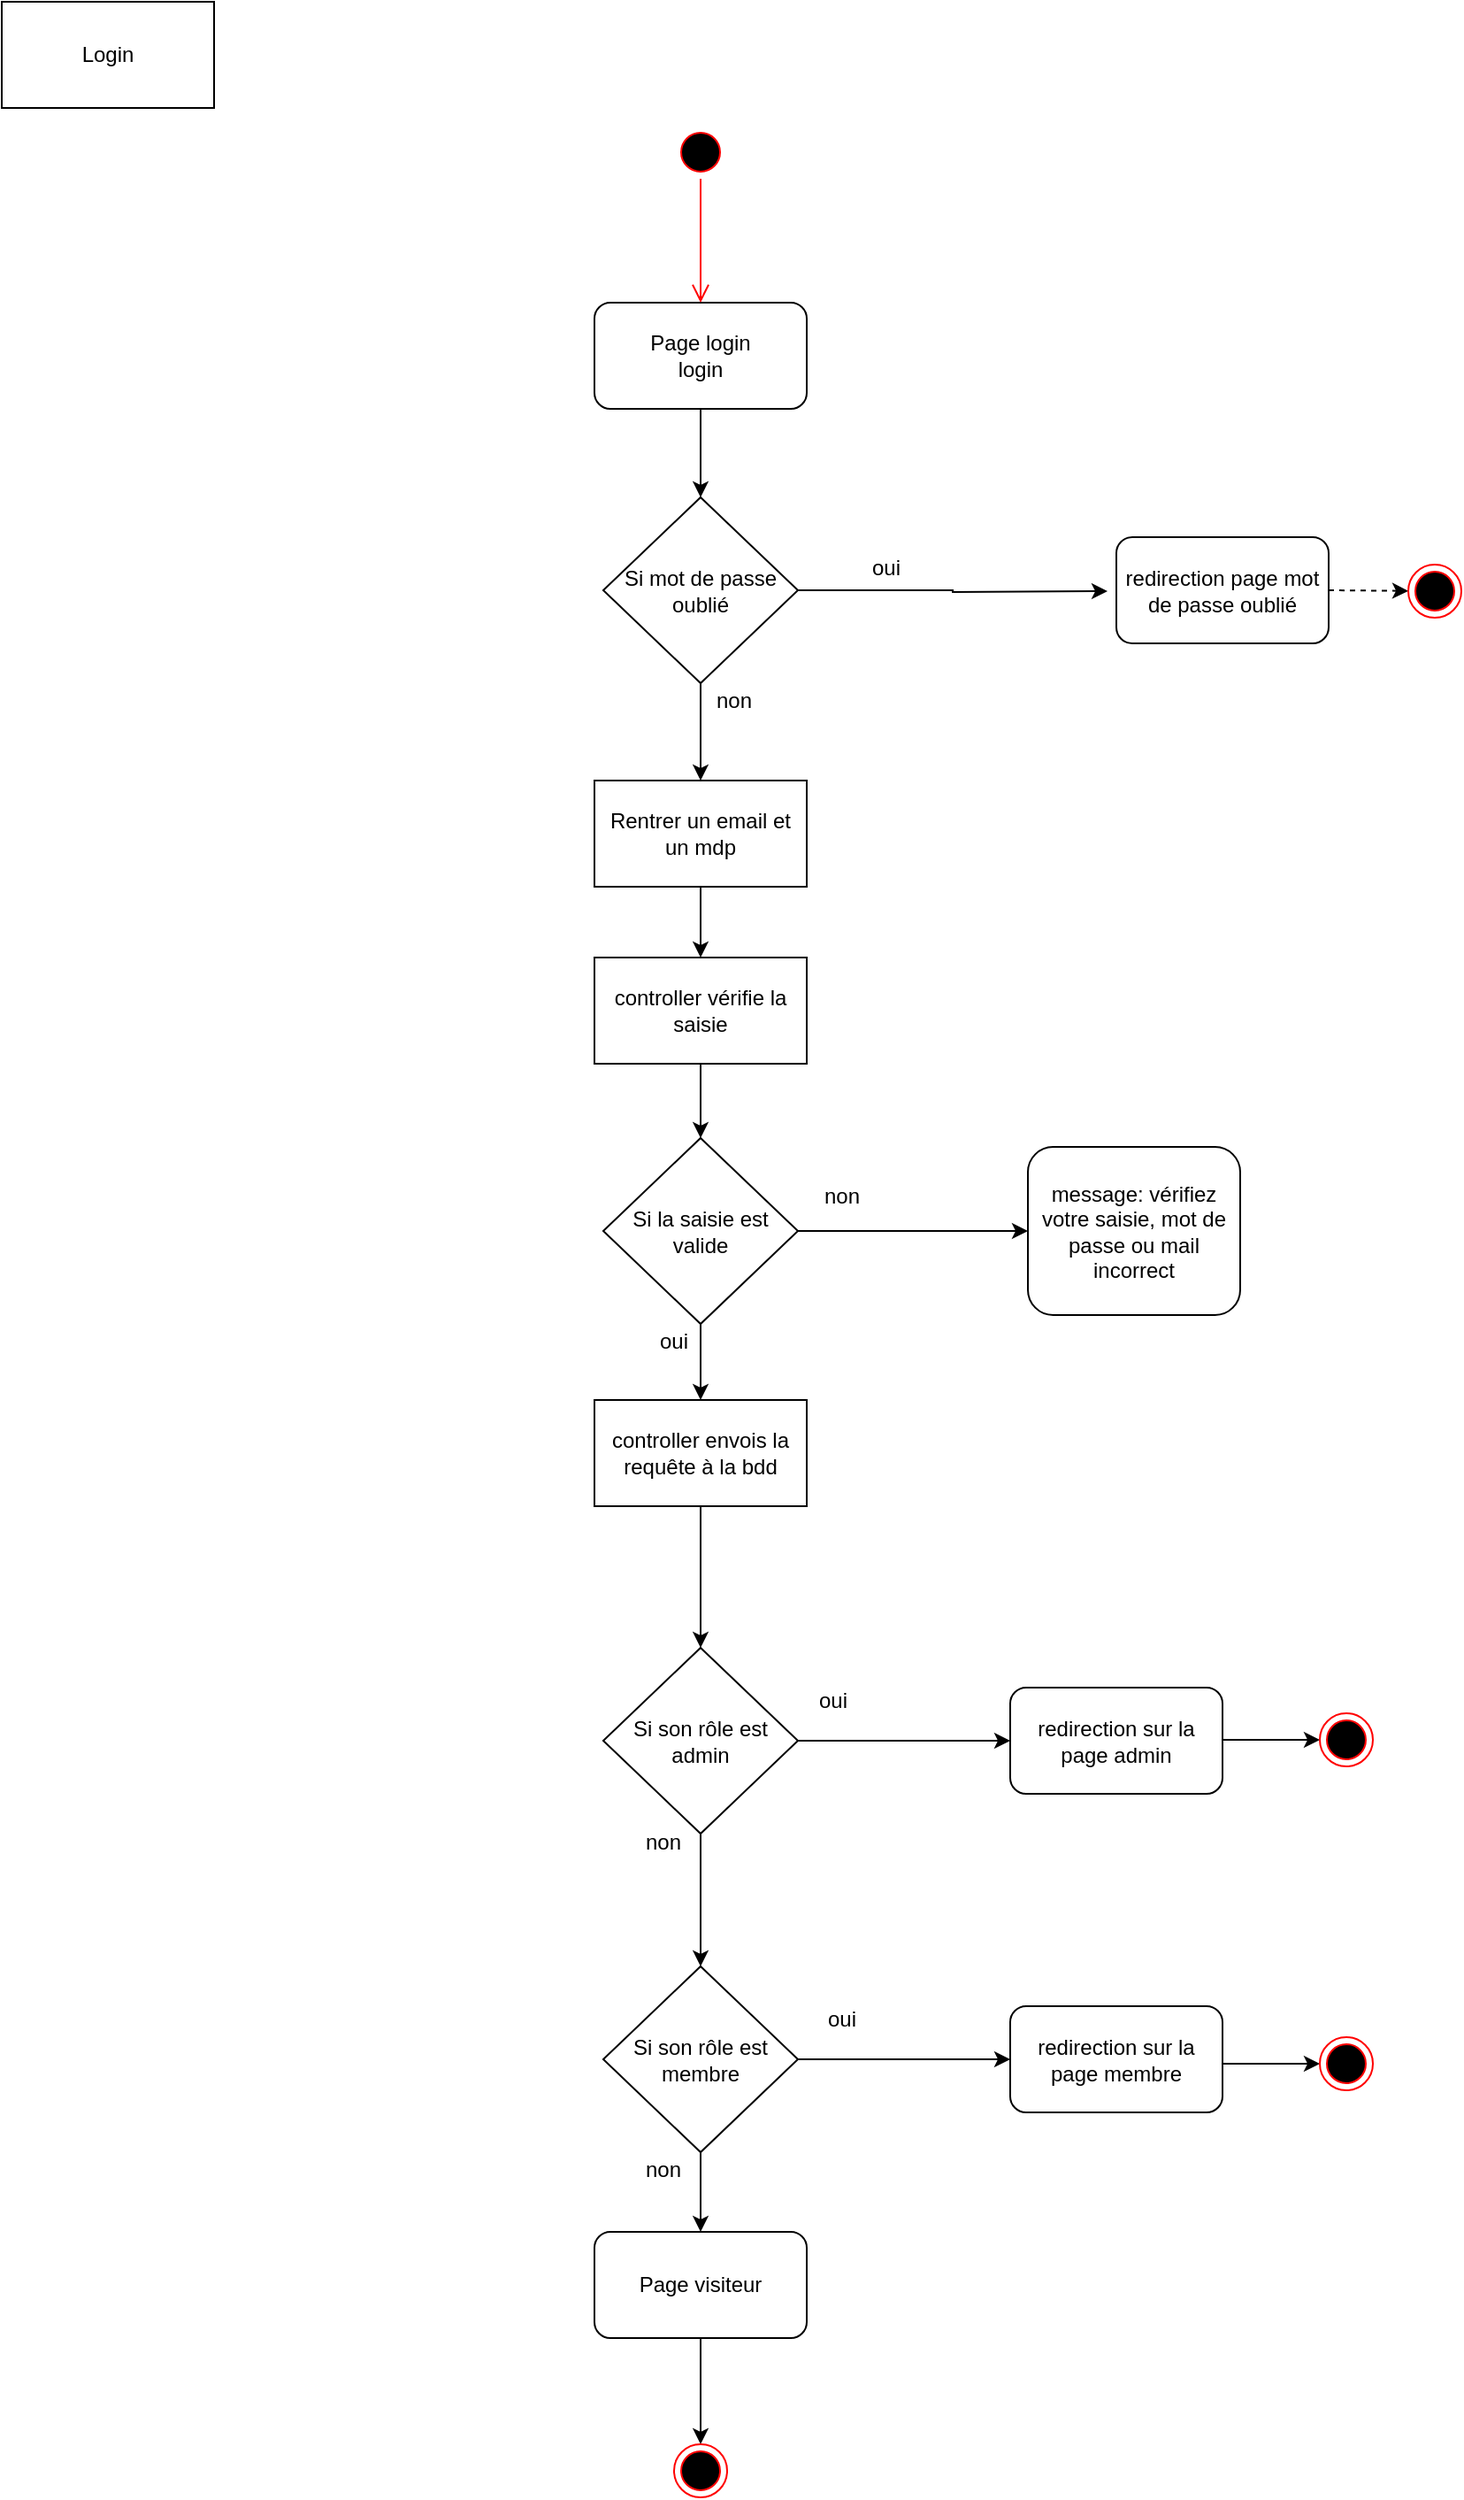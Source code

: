 <mxfile version="15.0.6" type="device"><diagram id="ADxqSZvATQaEGepQJPvr" name="Page-1"><mxGraphModel dx="868" dy="1541" grid="1" gridSize="10" guides="1" tooltips="1" connect="1" arrows="1" fold="1" page="1" pageScale="1" pageWidth="827" pageHeight="1169" math="0" shadow="0"><root><mxCell id="0"/><mxCell id="1" parent="0"/><mxCell id="87oujnaeXBPrsPtGK4EP-1" value="Login" style="rounded=0;whiteSpace=wrap;html=1;" parent="1" vertex="1"><mxGeometry y="-110" width="120" height="60" as="geometry"/></mxCell><mxCell id="87oujnaeXBPrsPtGK4EP-2" value="&lt;div&gt;Page login&lt;/div&gt;&lt;div&gt;login&lt;br&gt;&lt;/div&gt;" style="rounded=1;whiteSpace=wrap;html=1;" parent="1" vertex="1"><mxGeometry x="335" y="60" width="120" height="60" as="geometry"/></mxCell><mxCell id="87oujnaeXBPrsPtGK4EP-16" value="" style="edgeStyle=orthogonalEdgeStyle;rounded=0;orthogonalLoop=1;jettySize=auto;html=1;" parent="1" source="87oujnaeXBPrsPtGK4EP-3" target="87oujnaeXBPrsPtGK4EP-4" edge="1"><mxGeometry relative="1" as="geometry"/></mxCell><mxCell id="87oujnaeXBPrsPtGK4EP-3" value="Rentrer un email et un mdp " style="rounded=0;whiteSpace=wrap;html=1;" parent="1" vertex="1"><mxGeometry x="335" y="330" width="120" height="60" as="geometry"/></mxCell><mxCell id="87oujnaeXBPrsPtGK4EP-17" value="" style="edgeStyle=orthogonalEdgeStyle;rounded=0;orthogonalLoop=1;jettySize=auto;html=1;" parent="1" source="87oujnaeXBPrsPtGK4EP-4" target="87oujnaeXBPrsPtGK4EP-5" edge="1"><mxGeometry relative="1" as="geometry"/></mxCell><mxCell id="87oujnaeXBPrsPtGK4EP-4" value="controller vérifie la saisie" style="rounded=0;whiteSpace=wrap;html=1;" parent="1" vertex="1"><mxGeometry x="335" y="430" width="120" height="60" as="geometry"/></mxCell><mxCell id="87oujnaeXBPrsPtGK4EP-18" value="" style="edgeStyle=orthogonalEdgeStyle;rounded=0;orthogonalLoop=1;jettySize=auto;html=1;" parent="1" source="87oujnaeXBPrsPtGK4EP-5" target="87oujnaeXBPrsPtGK4EP-6" edge="1"><mxGeometry relative="1" as="geometry"/></mxCell><mxCell id="87oujnaeXBPrsPtGK4EP-19" value="" style="edgeStyle=orthogonalEdgeStyle;rounded=0;orthogonalLoop=1;jettySize=auto;html=1;" parent="1" source="87oujnaeXBPrsPtGK4EP-5" target="87oujnaeXBPrsPtGK4EP-7" edge="1"><mxGeometry relative="1" as="geometry"/></mxCell><mxCell id="87oujnaeXBPrsPtGK4EP-5" value="Si la saisie est valide" style="rhombus;whiteSpace=wrap;html=1;" parent="1" vertex="1"><mxGeometry x="340" y="532" width="110" height="105" as="geometry"/></mxCell><mxCell id="87oujnaeXBPrsPtGK4EP-6" value="message: vérifiez votre saisie, mot de passe ou mail incorrect" style="rounded=1;whiteSpace=wrap;html=1;" parent="1" vertex="1"><mxGeometry x="580" y="537" width="120" height="95" as="geometry"/></mxCell><mxCell id="87oujnaeXBPrsPtGK4EP-20" value="" style="edgeStyle=orthogonalEdgeStyle;rounded=0;orthogonalLoop=1;jettySize=auto;html=1;" parent="1" source="87oujnaeXBPrsPtGK4EP-7" edge="1"><mxGeometry relative="1" as="geometry"><mxPoint x="395" y="820" as="targetPoint"/><Array as="points"><mxPoint x="395" y="800"/></Array></mxGeometry></mxCell><mxCell id="87oujnaeXBPrsPtGK4EP-7" value="controller envois la requête à la bdd" style="rounded=0;whiteSpace=wrap;html=1;" parent="1" vertex="1"><mxGeometry x="335" y="680" width="120" height="60" as="geometry"/></mxCell><mxCell id="87oujnaeXBPrsPtGK4EP-21" value="" style="edgeStyle=orthogonalEdgeStyle;rounded=0;orthogonalLoop=1;jettySize=auto;html=1;" parent="1" source="87oujnaeXBPrsPtGK4EP-8" edge="1"><mxGeometry relative="1" as="geometry"><mxPoint x="625" y="223" as="targetPoint"/></mxGeometry></mxCell><mxCell id="87oujnaeXBPrsPtGK4EP-8" value="Si mot de passe oublié" style="rhombus;whiteSpace=wrap;html=1;" parent="1" vertex="1"><mxGeometry x="340" y="170" width="110" height="105" as="geometry"/></mxCell><mxCell id="87oujnaeXBPrsPtGK4EP-9" value="redirection page mot de passe oublié" style="rounded=1;whiteSpace=wrap;html=1;" parent="1" vertex="1"><mxGeometry x="630" y="192.5" width="120" height="60" as="geometry"/></mxCell><mxCell id="87oujnaeXBPrsPtGK4EP-13" value="" style="ellipse;html=1;shape=startState;fillColor=#000000;strokeColor=#ff0000;" parent="1" vertex="1"><mxGeometry x="380" y="-40" width="30" height="30" as="geometry"/></mxCell><mxCell id="87oujnaeXBPrsPtGK4EP-14" value="" style="edgeStyle=orthogonalEdgeStyle;html=1;verticalAlign=bottom;endArrow=open;endSize=8;strokeColor=#ff0000;" parent="1" source="87oujnaeXBPrsPtGK4EP-13" edge="1"><mxGeometry relative="1" as="geometry"><mxPoint x="395" y="60" as="targetPoint"/></mxGeometry></mxCell><mxCell id="87oujnaeXBPrsPtGK4EP-31" value="" style="edgeStyle=orthogonalEdgeStyle;rounded=0;orthogonalLoop=1;jettySize=auto;html=1;" parent="1" source="87oujnaeXBPrsPtGK4EP-23" target="87oujnaeXBPrsPtGK4EP-30" edge="1"><mxGeometry relative="1" as="geometry"/></mxCell><mxCell id="87oujnaeXBPrsPtGK4EP-35" value="" style="edgeStyle=orthogonalEdgeStyle;rounded=0;orthogonalLoop=1;jettySize=auto;html=1;" parent="1" source="87oujnaeXBPrsPtGK4EP-23" target="87oujnaeXBPrsPtGK4EP-33" edge="1"><mxGeometry relative="1" as="geometry"/></mxCell><mxCell id="87oujnaeXBPrsPtGK4EP-23" value="Si son rôle est admin" style="rhombus;whiteSpace=wrap;html=1;" parent="1" vertex="1"><mxGeometry x="340" y="820" width="110" height="105" as="geometry"/></mxCell><mxCell id="87oujnaeXBPrsPtGK4EP-36" value="" style="edgeStyle=orthogonalEdgeStyle;rounded=0;orthogonalLoop=1;jettySize=auto;html=1;" parent="1" source="87oujnaeXBPrsPtGK4EP-30" target="87oujnaeXBPrsPtGK4EP-34" edge="1"><mxGeometry relative="1" as="geometry"/></mxCell><mxCell id="87oujnaeXBPrsPtGK4EP-38" value="" style="edgeStyle=orthogonalEdgeStyle;rounded=0;orthogonalLoop=1;jettySize=auto;html=1;" parent="1" source="87oujnaeXBPrsPtGK4EP-30" target="87oujnaeXBPrsPtGK4EP-37" edge="1"><mxGeometry relative="1" as="geometry"/></mxCell><mxCell id="87oujnaeXBPrsPtGK4EP-30" value="Si son rôle est membre" style="rhombus;whiteSpace=wrap;html=1;" parent="1" vertex="1"><mxGeometry x="340" y="1000" width="110" height="105" as="geometry"/></mxCell><mxCell id="87oujnaeXBPrsPtGK4EP-33" value="redirection sur la page admin" style="rounded=1;whiteSpace=wrap;html=1;" parent="1" vertex="1"><mxGeometry x="570" y="842.5" width="120" height="60" as="geometry"/></mxCell><mxCell id="87oujnaeXBPrsPtGK4EP-34" value="redirection sur la page membre" style="rounded=1;whiteSpace=wrap;html=1;" parent="1" vertex="1"><mxGeometry x="570" y="1022.5" width="120" height="60" as="geometry"/></mxCell><mxCell id="87oujnaeXBPrsPtGK4EP-41" value="" style="edgeStyle=orthogonalEdgeStyle;rounded=0;orthogonalLoop=1;jettySize=auto;html=1;" parent="1" source="87oujnaeXBPrsPtGK4EP-37" target="87oujnaeXBPrsPtGK4EP-40" edge="1"><mxGeometry relative="1" as="geometry"/></mxCell><mxCell id="87oujnaeXBPrsPtGK4EP-37" value="Page visiteur" style="rounded=1;whiteSpace=wrap;html=1;" parent="1" vertex="1"><mxGeometry x="335" y="1150" width="120" height="60" as="geometry"/></mxCell><mxCell id="87oujnaeXBPrsPtGK4EP-40" value="" style="ellipse;html=1;shape=endState;fillColor=#000000;strokeColor=#ff0000;" parent="1" vertex="1"><mxGeometry x="380" y="1270" width="30" height="30" as="geometry"/></mxCell><mxCell id="87oujnaeXBPrsPtGK4EP-45" value="non" style="text;html=1;strokeColor=none;fillColor=none;align=center;verticalAlign=middle;whiteSpace=wrap;rounded=0;" parent="1" vertex="1"><mxGeometry x="455" y="555" width="40" height="20" as="geometry"/></mxCell><mxCell id="87oujnaeXBPrsPtGK4EP-46" value="oui" style="text;html=1;strokeColor=none;fillColor=none;align=center;verticalAlign=middle;whiteSpace=wrap;rounded=0;" parent="1" vertex="1"><mxGeometry x="360" y="637" width="40" height="20" as="geometry"/></mxCell><mxCell id="87oujnaeXBPrsPtGK4EP-49" value="oui" style="text;html=1;strokeColor=none;fillColor=none;align=center;verticalAlign=middle;whiteSpace=wrap;rounded=0;" parent="1" vertex="1"><mxGeometry x="450" y="840" width="40" height="20" as="geometry"/></mxCell><mxCell id="87oujnaeXBPrsPtGK4EP-50" value="non" style="text;html=1;strokeColor=none;fillColor=none;align=center;verticalAlign=middle;whiteSpace=wrap;rounded=0;" parent="1" vertex="1"><mxGeometry x="354" y="920" width="40" height="20" as="geometry"/></mxCell><mxCell id="87oujnaeXBPrsPtGK4EP-51" value="oui" style="text;html=1;strokeColor=none;fillColor=none;align=center;verticalAlign=middle;whiteSpace=wrap;rounded=0;" parent="1" vertex="1"><mxGeometry x="455" y="1020" width="40" height="20" as="geometry"/></mxCell><mxCell id="87oujnaeXBPrsPtGK4EP-52" value="non" style="text;html=1;strokeColor=none;fillColor=none;align=center;verticalAlign=middle;whiteSpace=wrap;rounded=0;" parent="1" vertex="1"><mxGeometry x="354" y="1105" width="40" height="20" as="geometry"/></mxCell><mxCell id="8W1IXnPNj7NcqpxGcRdF-1" value="" style="endArrow=classic;html=1;exitX=0.5;exitY=1;exitDx=0;exitDy=0;" edge="1" parent="1" source="87oujnaeXBPrsPtGK4EP-2"><mxGeometry width="50" height="50" relative="1" as="geometry"><mxPoint x="260" y="160" as="sourcePoint"/><mxPoint x="395" y="170" as="targetPoint"/></mxGeometry></mxCell><mxCell id="8W1IXnPNj7NcqpxGcRdF-2" value="" style="endArrow=classic;html=1;dashed=1;exitX=1;exitY=0.5;exitDx=0;exitDy=0;" edge="1" parent="1" source="87oujnaeXBPrsPtGK4EP-9" target="8W1IXnPNj7NcqpxGcRdF-3"><mxGeometry width="50" height="50" relative="1" as="geometry"><mxPoint x="700" y="310" as="sourcePoint"/><mxPoint x="810" y="223" as="targetPoint"/></mxGeometry></mxCell><mxCell id="8W1IXnPNj7NcqpxGcRdF-3" value="" style="ellipse;html=1;shape=endState;fillColor=#000000;strokeColor=#ff0000;" vertex="1" parent="1"><mxGeometry x="795" y="208" width="30" height="30" as="geometry"/></mxCell><mxCell id="8W1IXnPNj7NcqpxGcRdF-4" value="" style="endArrow=classic;html=1;exitX=0.5;exitY=1;exitDx=0;exitDy=0;entryX=0.5;entryY=0;entryDx=0;entryDy=0;" edge="1" parent="1" source="87oujnaeXBPrsPtGK4EP-8" target="87oujnaeXBPrsPtGK4EP-3"><mxGeometry width="50" height="50" relative="1" as="geometry"><mxPoint x="480" y="310" as="sourcePoint"/><mxPoint x="530" y="260" as="targetPoint"/></mxGeometry></mxCell><mxCell id="8W1IXnPNj7NcqpxGcRdF-5" value="&lt;div&gt;oui&lt;/div&gt;" style="text;html=1;strokeColor=none;fillColor=none;align=center;verticalAlign=middle;whiteSpace=wrap;rounded=0;" vertex="1" parent="1"><mxGeometry x="480" y="200" width="40" height="20" as="geometry"/></mxCell><mxCell id="8W1IXnPNj7NcqpxGcRdF-6" value="non" style="text;html=1;strokeColor=none;fillColor=none;align=center;verticalAlign=middle;whiteSpace=wrap;rounded=0;" vertex="1" parent="1"><mxGeometry x="394" y="275" width="40" height="20" as="geometry"/></mxCell><mxCell id="8W1IXnPNj7NcqpxGcRdF-7" value="" style="endArrow=classic;html=1;" edge="1" parent="1" target="8W1IXnPNj7NcqpxGcRdF-11"><mxGeometry width="50" height="50" relative="1" as="geometry"><mxPoint x="690" y="1055" as="sourcePoint"/><mxPoint x="760" y="1055" as="targetPoint"/></mxGeometry></mxCell><mxCell id="8W1IXnPNj7NcqpxGcRdF-9" value="" style="endArrow=classic;html=1;" edge="1" parent="1" target="8W1IXnPNj7NcqpxGcRdF-10"><mxGeometry width="50" height="50" relative="1" as="geometry"><mxPoint x="690" y="872" as="sourcePoint"/><mxPoint x="760" y="872" as="targetPoint"/></mxGeometry></mxCell><mxCell id="8W1IXnPNj7NcqpxGcRdF-10" value="" style="ellipse;html=1;shape=endState;fillColor=#000000;strokeColor=#ff0000;" vertex="1" parent="1"><mxGeometry x="745" y="857" width="30" height="30" as="geometry"/></mxCell><mxCell id="8W1IXnPNj7NcqpxGcRdF-11" value="" style="ellipse;html=1;shape=endState;fillColor=#000000;strokeColor=#ff0000;" vertex="1" parent="1"><mxGeometry x="745" y="1040" width="30" height="30" as="geometry"/></mxCell></root></mxGraphModel></diagram></mxfile>